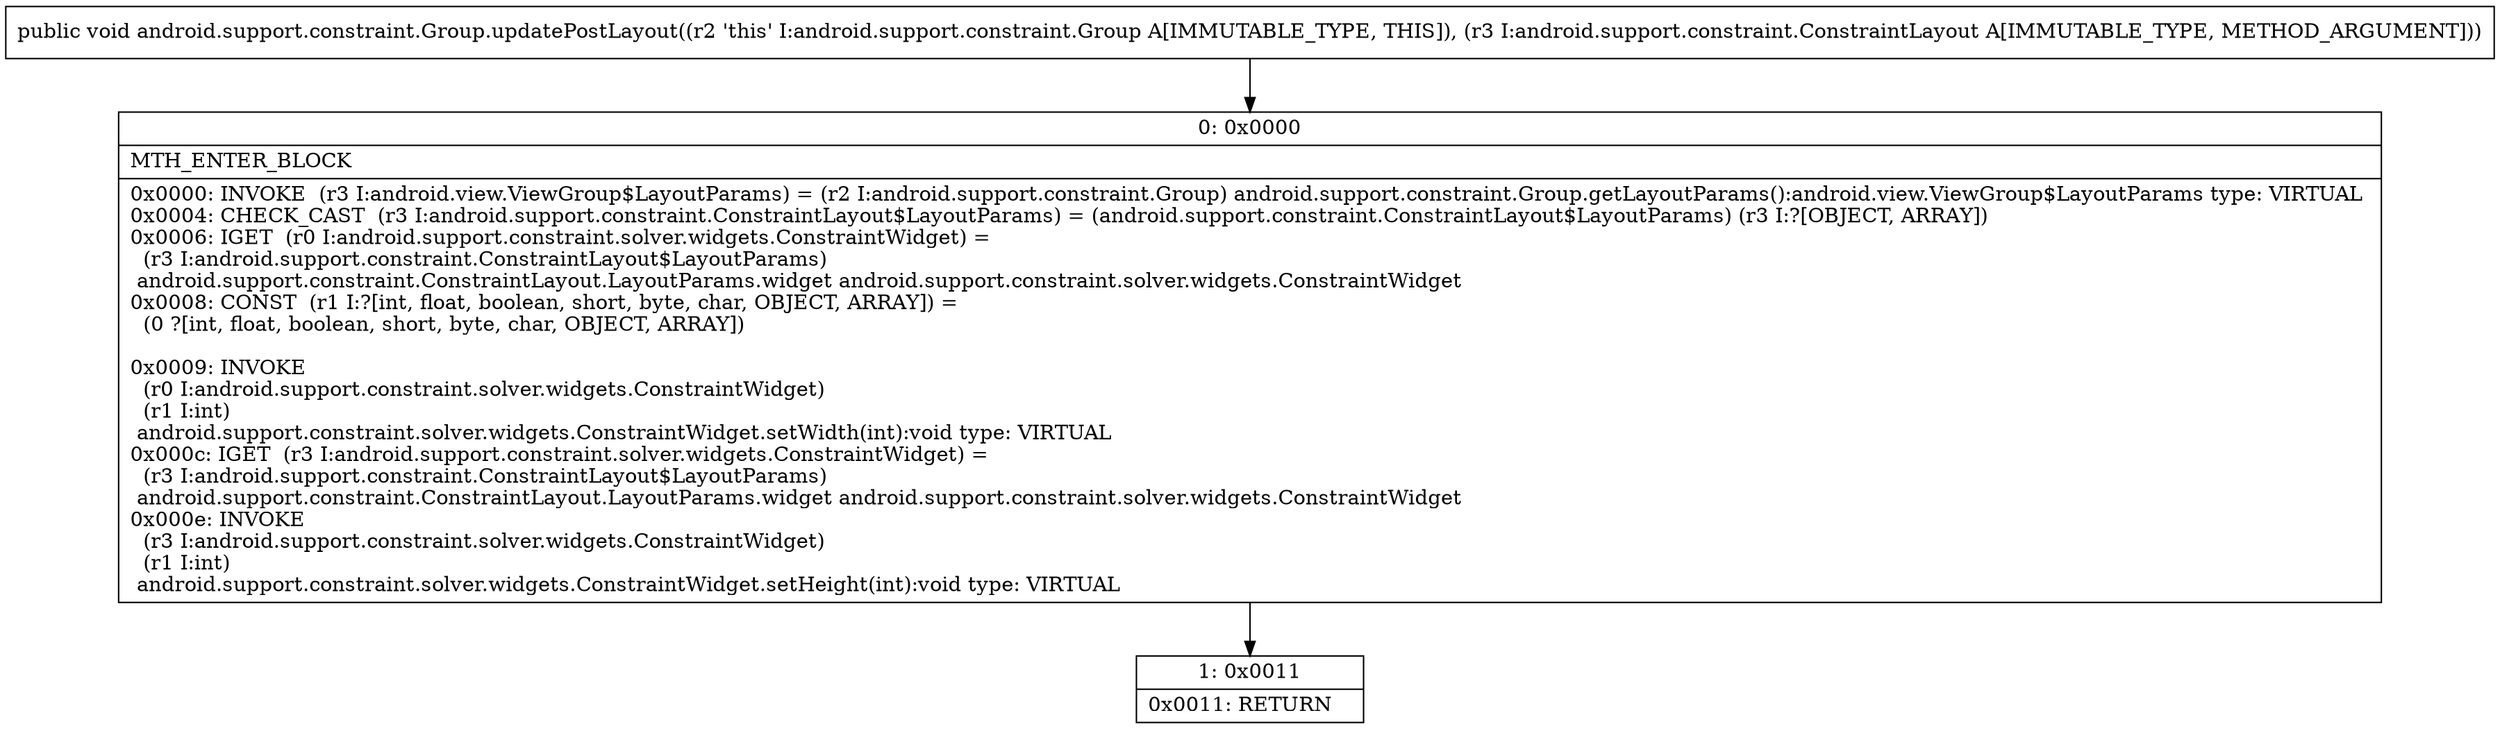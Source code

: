 digraph "CFG forandroid.support.constraint.Group.updatePostLayout(Landroid\/support\/constraint\/ConstraintLayout;)V" {
Node_0 [shape=record,label="{0\:\ 0x0000|MTH_ENTER_BLOCK\l|0x0000: INVOKE  (r3 I:android.view.ViewGroup$LayoutParams) = (r2 I:android.support.constraint.Group) android.support.constraint.Group.getLayoutParams():android.view.ViewGroup$LayoutParams type: VIRTUAL \l0x0004: CHECK_CAST  (r3 I:android.support.constraint.ConstraintLayout$LayoutParams) = (android.support.constraint.ConstraintLayout$LayoutParams) (r3 I:?[OBJECT, ARRAY]) \l0x0006: IGET  (r0 I:android.support.constraint.solver.widgets.ConstraintWidget) = \l  (r3 I:android.support.constraint.ConstraintLayout$LayoutParams)\l android.support.constraint.ConstraintLayout.LayoutParams.widget android.support.constraint.solver.widgets.ConstraintWidget \l0x0008: CONST  (r1 I:?[int, float, boolean, short, byte, char, OBJECT, ARRAY]) = \l  (0 ?[int, float, boolean, short, byte, char, OBJECT, ARRAY])\l \l0x0009: INVOKE  \l  (r0 I:android.support.constraint.solver.widgets.ConstraintWidget)\l  (r1 I:int)\l android.support.constraint.solver.widgets.ConstraintWidget.setWidth(int):void type: VIRTUAL \l0x000c: IGET  (r3 I:android.support.constraint.solver.widgets.ConstraintWidget) = \l  (r3 I:android.support.constraint.ConstraintLayout$LayoutParams)\l android.support.constraint.ConstraintLayout.LayoutParams.widget android.support.constraint.solver.widgets.ConstraintWidget \l0x000e: INVOKE  \l  (r3 I:android.support.constraint.solver.widgets.ConstraintWidget)\l  (r1 I:int)\l android.support.constraint.solver.widgets.ConstraintWidget.setHeight(int):void type: VIRTUAL \l}"];
Node_1 [shape=record,label="{1\:\ 0x0011|0x0011: RETURN   \l}"];
MethodNode[shape=record,label="{public void android.support.constraint.Group.updatePostLayout((r2 'this' I:android.support.constraint.Group A[IMMUTABLE_TYPE, THIS]), (r3 I:android.support.constraint.ConstraintLayout A[IMMUTABLE_TYPE, METHOD_ARGUMENT])) }"];
MethodNode -> Node_0;
Node_0 -> Node_1;
}

